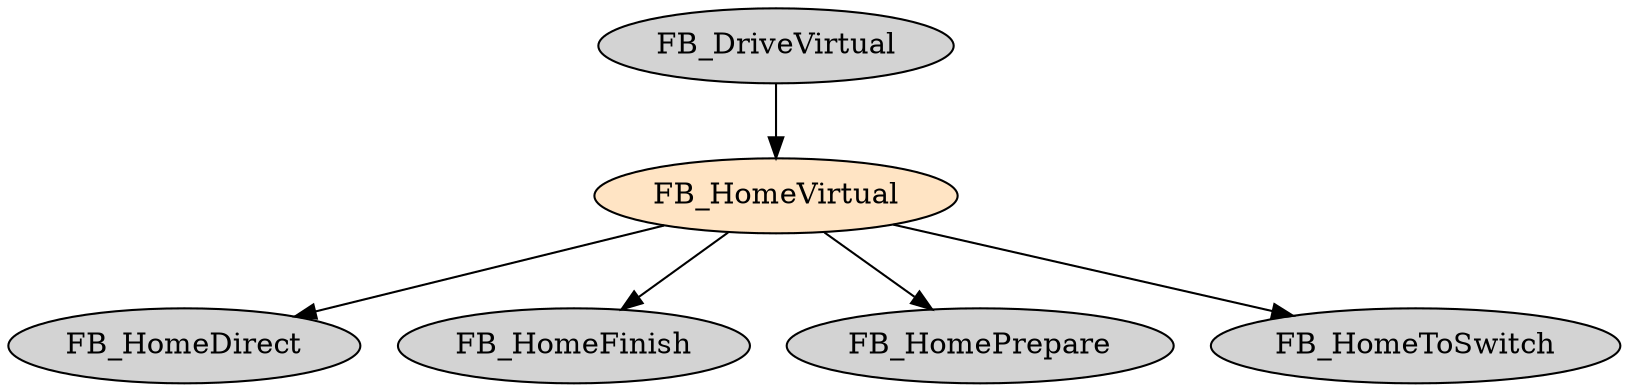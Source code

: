 digraph FB_HomeVirtual {
     node [style=filled]
    FB_HomeVirtual [fillcolor = bisque];
    FB_DriveVirtual -> FB_HomeVirtual;
    FB_HomeVirtual -> FB_HomeDirect;
    FB_HomeVirtual -> FB_HomeFinish;
    FB_HomeVirtual -> FB_HomePrepare;
    FB_HomeVirtual -> FB_HomeToSwitch;
}
